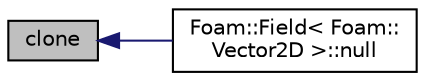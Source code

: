 digraph "clone"
{
  bgcolor="transparent";
  edge [fontname="Helvetica",fontsize="10",labelfontname="Helvetica",labelfontsize="10"];
  node [fontname="Helvetica",fontsize="10",shape=record];
  rankdir="LR";
  Node1 [label="clone",height=0.2,width=0.4,color="black", fillcolor="grey75", style="filled", fontcolor="black"];
  Node1 -> Node2 [dir="back",color="midnightblue",fontsize="10",style="solid",fontname="Helvetica"];
  Node2 [label="Foam::Field\< Foam::\lVector2D \>::null",height=0.2,width=0.4,color="black",URL="$a00765.html#ae0b3a6fd625bba5be58a9219a6afac42",tooltip="Return a null field. "];
}
